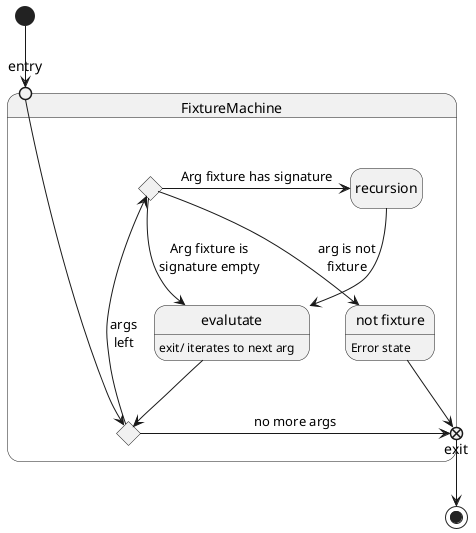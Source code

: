 @startuml FixtureCollapser
top to bottom direction
hide empty description


state FixtureMachine {
    state entry <<entrypoint>>
    state exit <<exitpoint>>
    state c <<choice>>
    state check_for_args <<choice>>
    state "not fixture" as not_fixture : Error state
    state evalutate : exit/ iterates to next arg
    entry --> check_for_args
    check_for_args --> c : args\nleft 
    c -> recursion : Arg fixture has signature
    c -> evalutate : Arg fixture is\nsignature empty
    recursion --> evalutate
    evalutate --> check_for_args
    c --> not_fixture: arg is not\nfixture
    not_fixture -> exit
    check_for_args -> exit :  no more args
}

[*] --> entry
exit --> [*]
@enduml